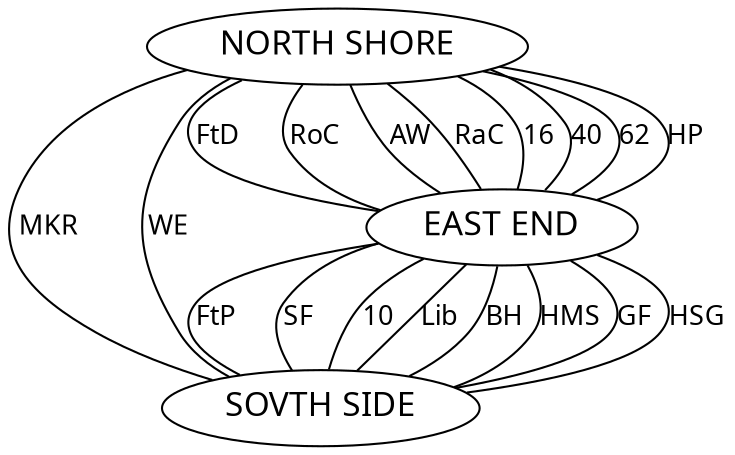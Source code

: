 // a east end
// b north
// c south
graph kpbp {
	ranksep=0.5;
	a[fontsize=16 label = "NORTH SHORE" fontname = "OldNewspaperTypes" ordering = "out" ]
	b[fontsize=16 label = "EAST END" fontname = "OldNewspaperTypes" ordering = "out" ]
	c[fontsize=16 label = "SOVTH SIDE" fontname = "OldNewspaperTypes" ]
	//a -- b; // 32nd

	a -- c [fontsize=13 weight = 3 fontname = "OldNewspaperTypes" label = "MKR"]; // mckees rocks
	a -- c [fontsize=13 weight = 1 fontname = "OldNewspaperTypes" label = "WE"]; // west end

	a -- b [fontsize=13 fontname = "OldNewspaperTypes" label = "FtD"]; // ft pitt
	a -- b [fontsize=13 fontname = "OldNewspaperTypes" label = "RoC"]; // the other twin
	a -- b [fontsize=13 fontname = "OldNewspaperTypes" label = "AW"]; // clemente
	a -- b [fontsize=13 fontname = "OldNewspaperTypes" label = "RaC"]; // carson
	a -- b [fontsize=13 fontname = "OldNewspaperTypes" label = "16"]; // 16th

	a -- b [fontsize=13 fontname = "OldNewspaperTypes" label = "40"]; // 40th st
	a -- b [fontsize=13 fontname = "OldNewspaperTypes" label = "62"]; // 5xth st
	a -- b [fontsize=13 fontname = "OldNewspaperTypes" label = "HP"]; // highland

	c -- b [fontsize=13 fontname = "OldNewspaperTypes" label = "FtP"]; // ft duquesne
	c -- b [fontsize=13 fontname = "OldNewspaperTypes" label = "SF"]; // smithfield
	c -- b [fontsize=13 fontname = "OldNewspaperTypes" label = "10"]; // 10th st
	c -- b [fontsize=13 fontname = "OldNewspaperTypes" label = "Lib"]; // libiberty
	c -- b [fontsize=13 fontname = "OldNewspaperTypes" label = "BH"]; // birmingham
	c -- b [fontsize=13 fontname = "OldNewspaperTypes" label = "HMS"]; // hot metal saint
	c -- b [fontsize=13 fontname = "OldNewspaperTypes" label = "GF"]; // greenfield
	c -- b [fontsize=13 fontname = "OldNewspaperTypes" label = "HSG"]; // homestead

	{ rank=min; a }
	{ rank=max; c }
}

